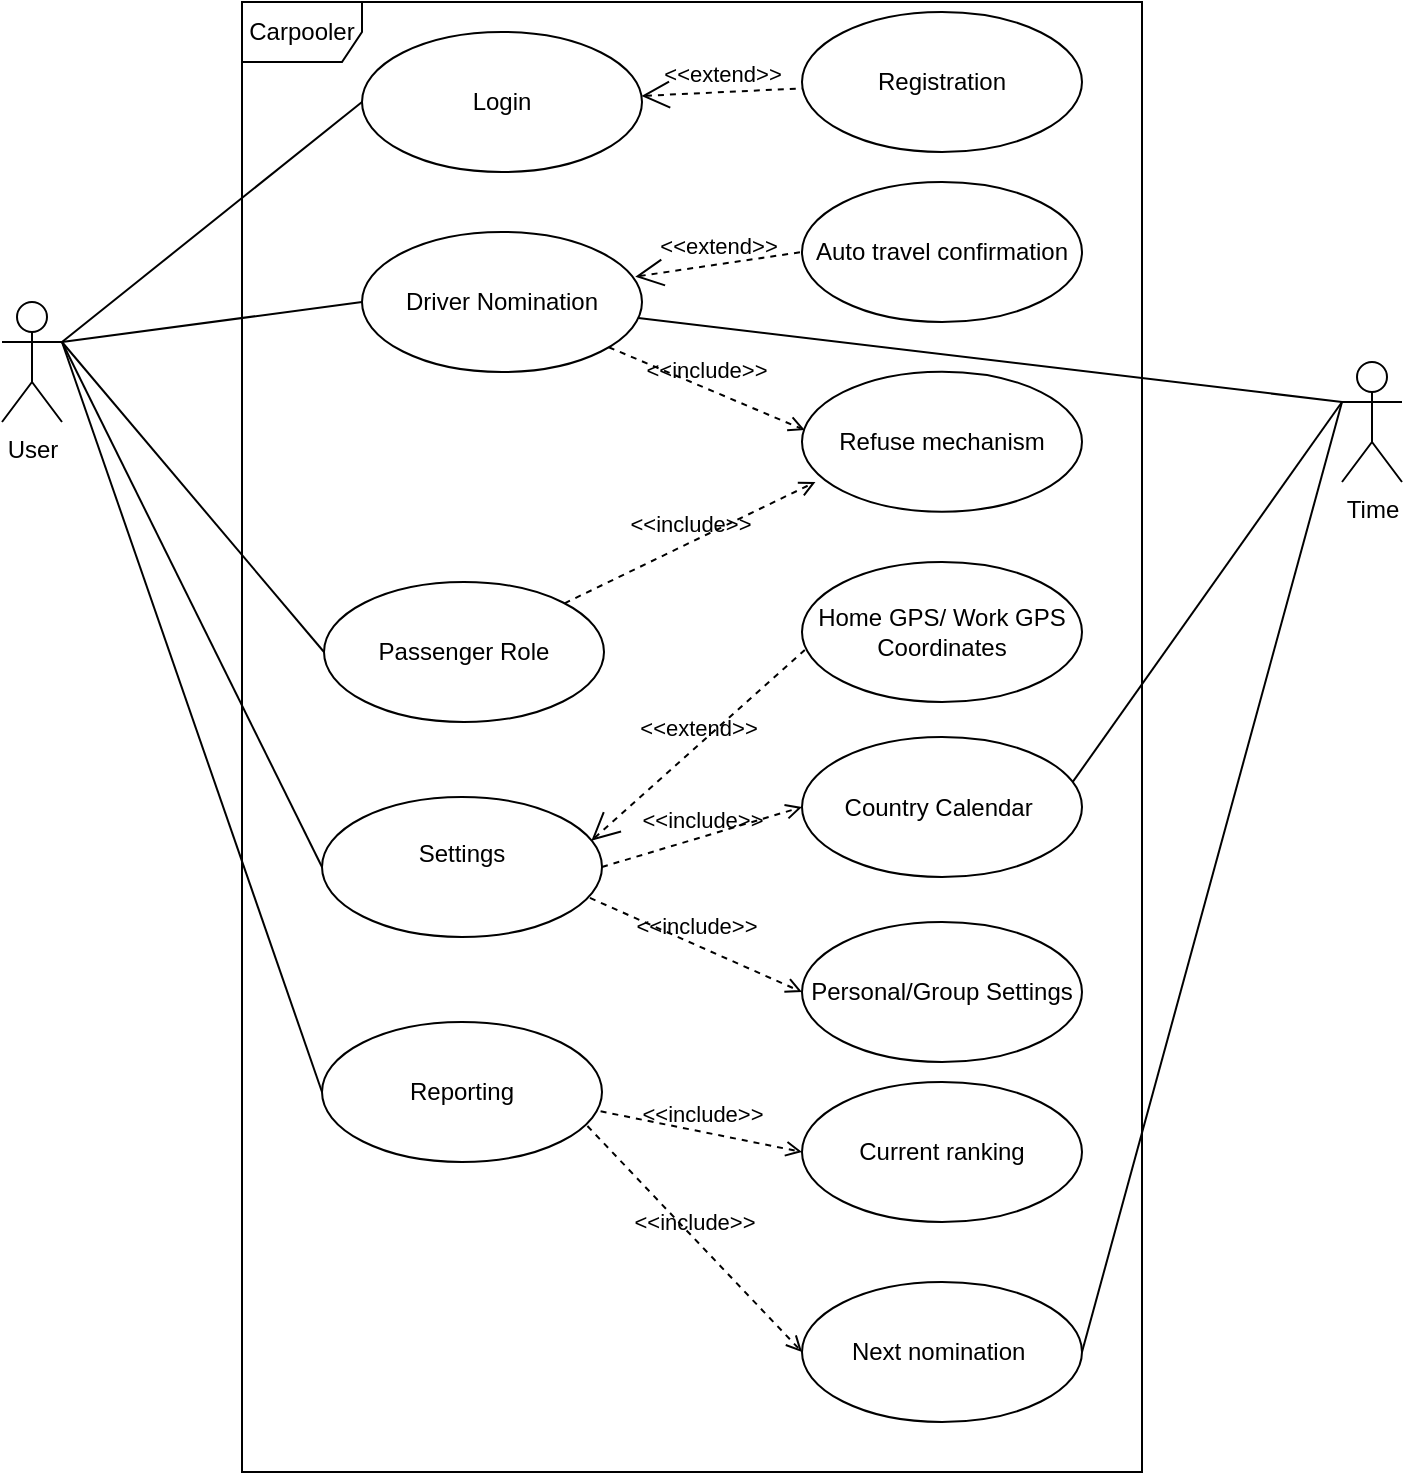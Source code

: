 <mxfile version="10.6.6" type="device"><diagram id="iny0fQwagCQGVUIqSoMo" name="Page-1"><mxGraphModel dx="754" dy="435" grid="1" gridSize="10" guides="1" tooltips="1" connect="1" arrows="1" fold="1" page="1" pageScale="1" pageWidth="850" pageHeight="1100" math="0" shadow="0"><root><mxCell id="0"/><mxCell id="1" parent="0"/><mxCell id="jTadJtUAEFnjgkH5OWyT-3" value="Carpooler" style="shape=umlFrame;whiteSpace=wrap;html=1;" parent="1" vertex="1"><mxGeometry x="200" y="10" width="450" height="735" as="geometry"/></mxCell><mxCell id="jTadJtUAEFnjgkH5OWyT-1" value="User" style="shape=umlActor;html=1;verticalLabelPosition=bottom;verticalAlign=top;align=center;" parent="1" vertex="1"><mxGeometry x="80" y="160" width="30" height="60" as="geometry"/></mxCell><mxCell id="jTadJtUAEFnjgkH5OWyT-2" value="Login" style="ellipse;whiteSpace=wrap;html=1;" parent="1" vertex="1"><mxGeometry x="260" y="25" width="140" height="70" as="geometry"/></mxCell><mxCell id="jTadJtUAEFnjgkH5OWyT-4" value="Driver Nomination" style="ellipse;whiteSpace=wrap;html=1;" parent="1" vertex="1"><mxGeometry x="260" y="125" width="140" height="70" as="geometry"/></mxCell><mxCell id="jTadJtUAEFnjgkH5OWyT-5" value="Passenger Role" style="ellipse;whiteSpace=wrap;html=1;" parent="1" vertex="1"><mxGeometry x="241" y="300" width="140" height="70" as="geometry"/></mxCell><mxCell id="jTadJtUAEFnjgkH5OWyT-6" value="" style="edgeStyle=none;html=1;endArrow=none;verticalAlign=bottom;entryX=0;entryY=0.5;entryDx=0;entryDy=0;" parent="1" target="jTadJtUAEFnjgkH5OWyT-2" edge="1"><mxGeometry width="160" relative="1" as="geometry"><mxPoint x="110" y="180" as="sourcePoint"/><mxPoint x="230" y="700" as="targetPoint"/></mxGeometry></mxCell><mxCell id="jTadJtUAEFnjgkH5OWyT-7" value="" style="edgeStyle=none;html=1;endArrow=none;verticalAlign=bottom;entryX=0;entryY=0.5;entryDx=0;entryDy=0;" parent="1" target="jTadJtUAEFnjgkH5OWyT-4" edge="1"><mxGeometry width="160" relative="1" as="geometry"><mxPoint x="110" y="180" as="sourcePoint"/><mxPoint x="230" y="720" as="targetPoint"/></mxGeometry></mxCell><mxCell id="jTadJtUAEFnjgkH5OWyT-9" value="" style="edgeStyle=none;html=1;endArrow=none;verticalAlign=bottom;entryX=0;entryY=0.5;entryDx=0;entryDy=0;" parent="1" target="jTadJtUAEFnjgkH5OWyT-5" edge="1"><mxGeometry width="160" relative="1" as="geometry"><mxPoint x="110" y="180" as="sourcePoint"/><mxPoint x="230" y="700" as="targetPoint"/></mxGeometry></mxCell><mxCell id="jTadJtUAEFnjgkH5OWyT-12" value="&lt;div&gt;Settings&lt;/div&gt;&lt;div&gt;&lt;br&gt;&lt;/div&gt;" style="ellipse;whiteSpace=wrap;html=1;" parent="1" vertex="1"><mxGeometry x="240" y="407.5" width="140" height="70" as="geometry"/></mxCell><mxCell id="jTadJtUAEFnjgkH5OWyT-13" value="" style="edgeStyle=none;html=1;endArrow=none;verticalAlign=bottom;entryX=0;entryY=0.5;entryDx=0;entryDy=0;exitX=1;exitY=0.333;exitDx=0;exitDy=0;exitPerimeter=0;" parent="1" edge="1" target="jTadJtUAEFnjgkH5OWyT-20" source="jTadJtUAEFnjgkH5OWyT-1"><mxGeometry width="160" relative="1" as="geometry"><mxPoint x="120" y="220" as="sourcePoint"/><mxPoint x="240" y="568" as="targetPoint"/></mxGeometry></mxCell><mxCell id="jTadJtUAEFnjgkH5OWyT-14" value="" style="edgeStyle=none;html=1;endArrow=none;verticalAlign=bottom;entryX=0;entryY=0.5;entryDx=0;entryDy=0;exitX=1;exitY=0.333;exitDx=0;exitDy=0;exitPerimeter=0;" parent="1" target="jTadJtUAEFnjgkH5OWyT-12" edge="1" source="jTadJtUAEFnjgkH5OWyT-1"><mxGeometry width="160" relative="1" as="geometry"><mxPoint x="120" y="170" as="sourcePoint"/><mxPoint x="240" y="720" as="targetPoint"/></mxGeometry></mxCell><mxCell id="jTadJtUAEFnjgkH5OWyT-18" value="Registration" style="ellipse;whiteSpace=wrap;html=1;" parent="1" vertex="1"><mxGeometry x="480" y="15" width="140" height="70" as="geometry"/></mxCell><mxCell id="jTadJtUAEFnjgkH5OWyT-19" value="&amp;lt;&amp;lt;extend&amp;gt;&amp;gt;" style="edgeStyle=none;html=1;startArrow=open;endArrow=none;startSize=12;verticalAlign=bottom;dashed=1;labelBackgroundColor=none;" parent="1" source="jTadJtUAEFnjgkH5OWyT-2" target="jTadJtUAEFnjgkH5OWyT-18" edge="1"><mxGeometry width="160" relative="1" as="geometry"><mxPoint x="80" y="740" as="sourcePoint"/><mxPoint x="240" y="740" as="targetPoint"/></mxGeometry></mxCell><mxCell id="jTadJtUAEFnjgkH5OWyT-20" value="Reporting" style="ellipse;whiteSpace=wrap;html=1;" parent="1" vertex="1"><mxGeometry x="240" y="520" width="140" height="70" as="geometry"/></mxCell><mxCell id="9xZ4yvCH7g5F2KAXdzkK-1" value="Auto travel confirmation" style="ellipse;whiteSpace=wrap;html=1;" vertex="1" parent="1"><mxGeometry x="480" y="100.0" width="140" height="70" as="geometry"/></mxCell><mxCell id="9xZ4yvCH7g5F2KAXdzkK-3" value="Current ranking" style="ellipse;whiteSpace=wrap;html=1;" vertex="1" parent="1"><mxGeometry x="480" y="550" width="140" height="70" as="geometry"/></mxCell><mxCell id="9xZ4yvCH7g5F2KAXdzkK-4" value="Next nomination&amp;nbsp;" style="ellipse;whiteSpace=wrap;html=1;" vertex="1" parent="1"><mxGeometry x="480" y="650" width="140" height="70" as="geometry"/></mxCell><mxCell id="9xZ4yvCH7g5F2KAXdzkK-5" value="Country Calendar&amp;nbsp;" style="ellipse;whiteSpace=wrap;html=1;" vertex="1" parent="1"><mxGeometry x="480" y="377.5" width="140" height="70" as="geometry"/></mxCell><mxCell id="9xZ4yvCH7g5F2KAXdzkK-6" value="Home GPS/ Work GPS&lt;br&gt;Coordinates&lt;br&gt;" style="ellipse;whiteSpace=wrap;html=1;" vertex="1" parent="1"><mxGeometry x="480" y="290" width="140" height="70" as="geometry"/></mxCell><mxCell id="9xZ4yvCH7g5F2KAXdzkK-9" value="&amp;lt;&amp;lt;include&amp;gt;&amp;gt;" style="edgeStyle=none;html=1;endArrow=open;verticalAlign=bottom;dashed=1;labelBackgroundColor=none;entryX=0;entryY=0.5;entryDx=0;entryDy=0;exitX=0.995;exitY=0.638;exitDx=0;exitDy=0;exitPerimeter=0;" edge="1" parent="1" source="jTadJtUAEFnjgkH5OWyT-20" target="9xZ4yvCH7g5F2KAXdzkK-3"><mxGeometry width="160" relative="1" as="geometry"><mxPoint x="80" y="770" as="sourcePoint"/><mxPoint x="240" y="770" as="targetPoint"/></mxGeometry></mxCell><mxCell id="9xZ4yvCH7g5F2KAXdzkK-11" value="&amp;lt;&amp;lt;include&amp;gt;&amp;gt;" style="edgeStyle=none;html=1;endArrow=open;verticalAlign=bottom;dashed=1;labelBackgroundColor=none;entryX=0;entryY=0.5;entryDx=0;entryDy=0;exitX=0.948;exitY=0.743;exitDx=0;exitDy=0;exitPerimeter=0;" edge="1" parent="1" source="jTadJtUAEFnjgkH5OWyT-20" target="9xZ4yvCH7g5F2KAXdzkK-4"><mxGeometry width="160" relative="1" as="geometry"><mxPoint x="70" y="810" as="sourcePoint"/><mxPoint x="230" y="810" as="targetPoint"/></mxGeometry></mxCell><mxCell id="9xZ4yvCH7g5F2KAXdzkK-12" value="Personal/Group Settings" style="ellipse;whiteSpace=wrap;html=1;" vertex="1" parent="1"><mxGeometry x="480" y="470" width="140" height="70" as="geometry"/></mxCell><mxCell id="9xZ4yvCH7g5F2KAXdzkK-13" value="&amp;lt;&amp;lt;include&amp;gt;&amp;gt;" style="edgeStyle=none;html=1;endArrow=open;verticalAlign=bottom;dashed=1;labelBackgroundColor=none;entryX=0;entryY=0.5;entryDx=0;entryDy=0;exitX=1;exitY=0.5;exitDx=0;exitDy=0;" edge="1" parent="1" source="jTadJtUAEFnjgkH5OWyT-12" target="9xZ4yvCH7g5F2KAXdzkK-5"><mxGeometry width="160" relative="1" as="geometry"><mxPoint x="80" y="770" as="sourcePoint"/><mxPoint x="240" y="770" as="targetPoint"/></mxGeometry></mxCell><mxCell id="9xZ4yvCH7g5F2KAXdzkK-14" value="&amp;lt;&amp;lt;include&amp;gt;&amp;gt;" style="edgeStyle=none;html=1;endArrow=open;verticalAlign=bottom;dashed=1;labelBackgroundColor=none;entryX=0;entryY=0.5;entryDx=0;entryDy=0;exitX=0.957;exitY=0.721;exitDx=0;exitDy=0;exitPerimeter=0;" edge="1" parent="1" source="jTadJtUAEFnjgkH5OWyT-12" target="9xZ4yvCH7g5F2KAXdzkK-12"><mxGeometry width="160" relative="1" as="geometry"><mxPoint x="80" y="770" as="sourcePoint"/><mxPoint x="240" y="770" as="targetPoint"/></mxGeometry></mxCell><mxCell id="9xZ4yvCH7g5F2KAXdzkK-15" value="&amp;lt;&amp;lt;extend&amp;gt;&amp;gt;" style="edgeStyle=none;html=1;startArrow=open;endArrow=none;startSize=12;verticalAlign=bottom;dashed=1;labelBackgroundColor=none;entryX=0.01;entryY=0.629;entryDx=0;entryDy=0;entryPerimeter=0;exitX=0.962;exitY=0.312;exitDx=0;exitDy=0;exitPerimeter=0;" edge="1" parent="1" source="jTadJtUAEFnjgkH5OWyT-12" target="9xZ4yvCH7g5F2KAXdzkK-6"><mxGeometry width="160" relative="1" as="geometry"><mxPoint x="80" y="770" as="sourcePoint"/><mxPoint x="240" y="770" as="targetPoint"/></mxGeometry></mxCell><mxCell id="9xZ4yvCH7g5F2KAXdzkK-16" value="Refuse mechanism" style="ellipse;whiteSpace=wrap;html=1;" vertex="1" parent="1"><mxGeometry x="480" y="194.833" width="140" height="70" as="geometry"/></mxCell><mxCell id="9xZ4yvCH7g5F2KAXdzkK-17" value="&amp;lt;&amp;lt;include&amp;gt;&amp;gt;" style="edgeStyle=none;html=1;endArrow=open;verticalAlign=bottom;dashed=1;labelBackgroundColor=none;entryX=0.01;entryY=0.417;entryDx=0;entryDy=0;entryPerimeter=0;" edge="1" parent="1" source="jTadJtUAEFnjgkH5OWyT-4" target="9xZ4yvCH7g5F2KAXdzkK-16"><mxGeometry width="160" relative="1" as="geometry"><mxPoint x="80" y="770" as="sourcePoint"/><mxPoint x="240" y="770" as="targetPoint"/></mxGeometry></mxCell><mxCell id="9xZ4yvCH7g5F2KAXdzkK-18" value="&amp;lt;&amp;lt;extend&amp;gt;&amp;gt;" style="edgeStyle=none;html=1;startArrow=open;endArrow=none;startSize=12;verticalAlign=bottom;dashed=1;labelBackgroundColor=none;exitX=0.976;exitY=0.319;exitDx=0;exitDy=0;entryX=0;entryY=0.5;entryDx=0;entryDy=0;exitPerimeter=0;" edge="1" parent="1" source="jTadJtUAEFnjgkH5OWyT-4" target="9xZ4yvCH7g5F2KAXdzkK-1"><mxGeometry width="160" relative="1" as="geometry"><mxPoint x="80" y="770" as="sourcePoint"/><mxPoint x="240" y="770" as="targetPoint"/></mxGeometry></mxCell><mxCell id="9xZ4yvCH7g5F2KAXdzkK-19" value="&amp;lt;&amp;lt;include&amp;gt;&amp;gt;" style="edgeStyle=none;html=1;endArrow=open;verticalAlign=bottom;dashed=1;labelBackgroundColor=none;entryX=0.048;entryY=0.788;entryDx=0;entryDy=0;entryPerimeter=0;" edge="1" parent="1" source="jTadJtUAEFnjgkH5OWyT-5" target="9xZ4yvCH7g5F2KAXdzkK-16"><mxGeometry width="160" relative="1" as="geometry"><mxPoint x="150" y="770" as="sourcePoint"/><mxPoint x="310" y="770" as="targetPoint"/></mxGeometry></mxCell><mxCell id="9xZ4yvCH7g5F2KAXdzkK-20" value="Time" style="shape=umlActor;html=1;verticalLabelPosition=bottom;verticalAlign=top;align=center;" vertex="1" parent="1"><mxGeometry x="750" y="190" width="30" height="60" as="geometry"/></mxCell><mxCell id="9xZ4yvCH7g5F2KAXdzkK-21" value="" style="edgeStyle=none;html=1;endArrow=none;verticalAlign=bottom;entryX=0;entryY=0.333;entryDx=0;entryDy=0;entryPerimeter=0;" edge="1" parent="1" source="jTadJtUAEFnjgkH5OWyT-4" target="9xZ4yvCH7g5F2KAXdzkK-20"><mxGeometry width="160" relative="1" as="geometry"><mxPoint x="150" y="770" as="sourcePoint"/><mxPoint x="310" y="770" as="targetPoint"/></mxGeometry></mxCell><mxCell id="9xZ4yvCH7g5F2KAXdzkK-22" value="" style="edgeStyle=none;html=1;endArrow=none;verticalAlign=bottom;entryX=0;entryY=0.333;entryDx=0;entryDy=0;entryPerimeter=0;exitX=0.967;exitY=0.321;exitDx=0;exitDy=0;exitPerimeter=0;" edge="1" parent="1" source="9xZ4yvCH7g5F2KAXdzkK-5" target="9xZ4yvCH7g5F2KAXdzkK-20"><mxGeometry width="160" relative="1" as="geometry"><mxPoint x="610" y="400" as="sourcePoint"/><mxPoint x="310" y="770" as="targetPoint"/></mxGeometry></mxCell><mxCell id="9xZ4yvCH7g5F2KAXdzkK-23" value="" style="edgeStyle=none;html=1;endArrow=none;verticalAlign=bottom;exitX=1;exitY=0.5;exitDx=0;exitDy=0;" edge="1" parent="1" source="9xZ4yvCH7g5F2KAXdzkK-4"><mxGeometry width="160" relative="1" as="geometry"><mxPoint x="150" y="770" as="sourcePoint"/><mxPoint x="750" y="210" as="targetPoint"/></mxGeometry></mxCell></root></mxGraphModel></diagram></mxfile>